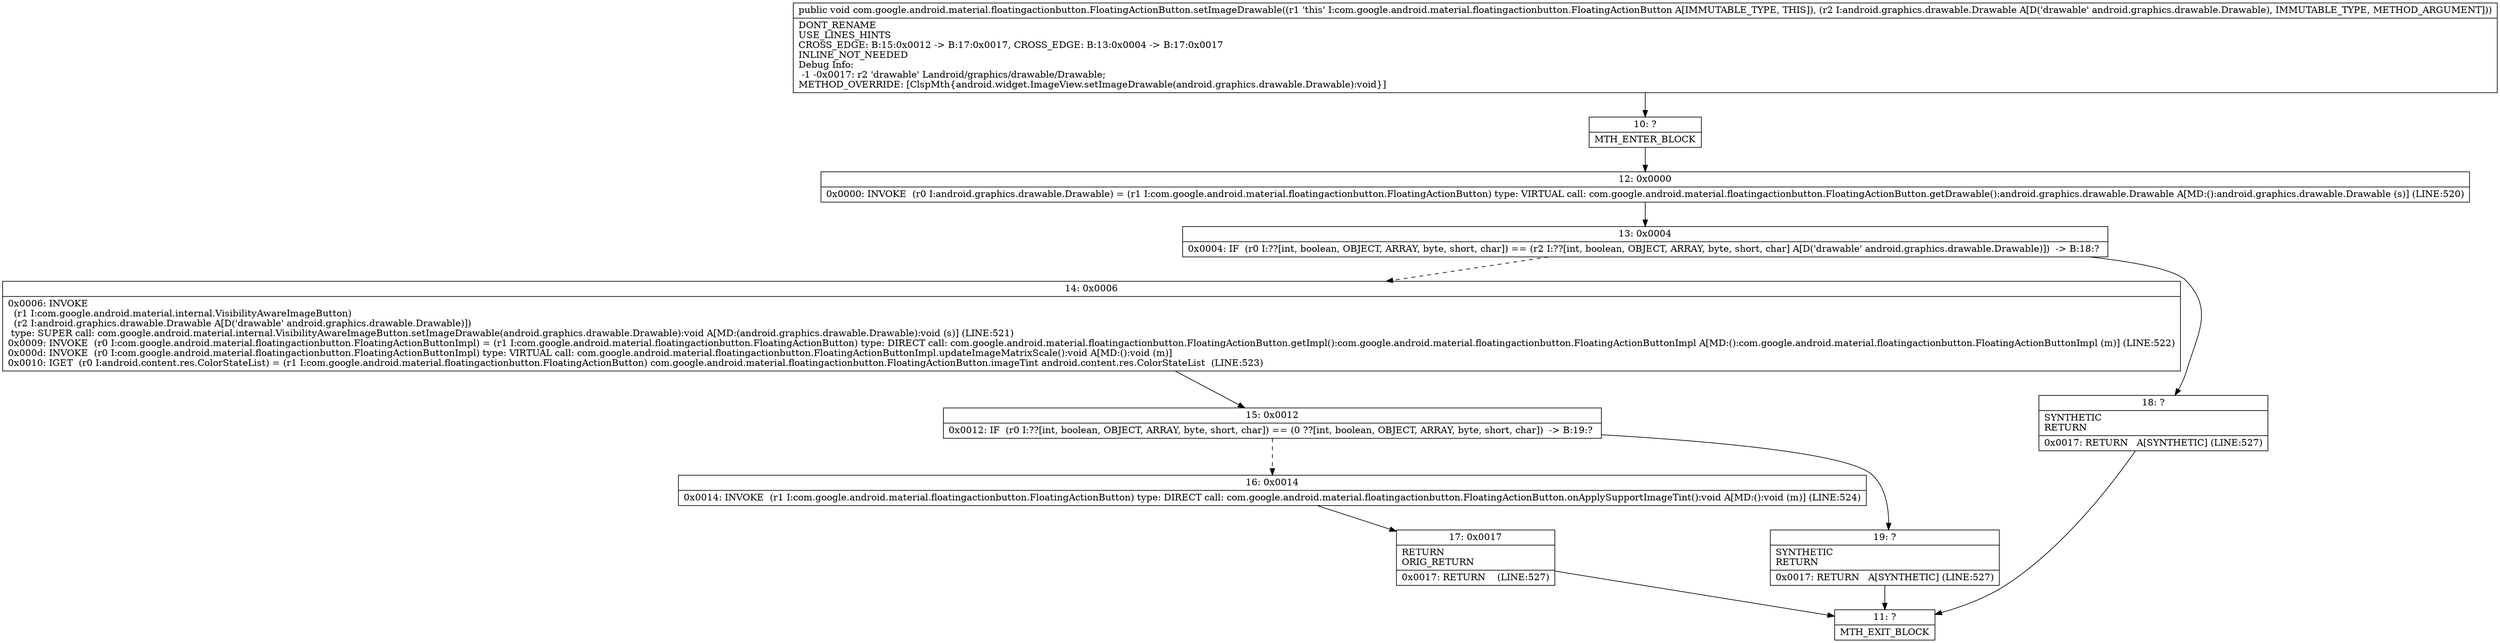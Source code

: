 digraph "CFG forcom.google.android.material.floatingactionbutton.FloatingActionButton.setImageDrawable(Landroid\/graphics\/drawable\/Drawable;)V" {
Node_10 [shape=record,label="{10\:\ ?|MTH_ENTER_BLOCK\l}"];
Node_12 [shape=record,label="{12\:\ 0x0000|0x0000: INVOKE  (r0 I:android.graphics.drawable.Drawable) = (r1 I:com.google.android.material.floatingactionbutton.FloatingActionButton) type: VIRTUAL call: com.google.android.material.floatingactionbutton.FloatingActionButton.getDrawable():android.graphics.drawable.Drawable A[MD:():android.graphics.drawable.Drawable (s)] (LINE:520)\l}"];
Node_13 [shape=record,label="{13\:\ 0x0004|0x0004: IF  (r0 I:??[int, boolean, OBJECT, ARRAY, byte, short, char]) == (r2 I:??[int, boolean, OBJECT, ARRAY, byte, short, char] A[D('drawable' android.graphics.drawable.Drawable)])  \-\> B:18:? \l}"];
Node_14 [shape=record,label="{14\:\ 0x0006|0x0006: INVOKE  \l  (r1 I:com.google.android.material.internal.VisibilityAwareImageButton)\l  (r2 I:android.graphics.drawable.Drawable A[D('drawable' android.graphics.drawable.Drawable)])\l type: SUPER call: com.google.android.material.internal.VisibilityAwareImageButton.setImageDrawable(android.graphics.drawable.Drawable):void A[MD:(android.graphics.drawable.Drawable):void (s)] (LINE:521)\l0x0009: INVOKE  (r0 I:com.google.android.material.floatingactionbutton.FloatingActionButtonImpl) = (r1 I:com.google.android.material.floatingactionbutton.FloatingActionButton) type: DIRECT call: com.google.android.material.floatingactionbutton.FloatingActionButton.getImpl():com.google.android.material.floatingactionbutton.FloatingActionButtonImpl A[MD:():com.google.android.material.floatingactionbutton.FloatingActionButtonImpl (m)] (LINE:522)\l0x000d: INVOKE  (r0 I:com.google.android.material.floatingactionbutton.FloatingActionButtonImpl) type: VIRTUAL call: com.google.android.material.floatingactionbutton.FloatingActionButtonImpl.updateImageMatrixScale():void A[MD:():void (m)]\l0x0010: IGET  (r0 I:android.content.res.ColorStateList) = (r1 I:com.google.android.material.floatingactionbutton.FloatingActionButton) com.google.android.material.floatingactionbutton.FloatingActionButton.imageTint android.content.res.ColorStateList  (LINE:523)\l}"];
Node_15 [shape=record,label="{15\:\ 0x0012|0x0012: IF  (r0 I:??[int, boolean, OBJECT, ARRAY, byte, short, char]) == (0 ??[int, boolean, OBJECT, ARRAY, byte, short, char])  \-\> B:19:? \l}"];
Node_16 [shape=record,label="{16\:\ 0x0014|0x0014: INVOKE  (r1 I:com.google.android.material.floatingactionbutton.FloatingActionButton) type: DIRECT call: com.google.android.material.floatingactionbutton.FloatingActionButton.onApplySupportImageTint():void A[MD:():void (m)] (LINE:524)\l}"];
Node_17 [shape=record,label="{17\:\ 0x0017|RETURN\lORIG_RETURN\l|0x0017: RETURN    (LINE:527)\l}"];
Node_11 [shape=record,label="{11\:\ ?|MTH_EXIT_BLOCK\l}"];
Node_19 [shape=record,label="{19\:\ ?|SYNTHETIC\lRETURN\l|0x0017: RETURN   A[SYNTHETIC] (LINE:527)\l}"];
Node_18 [shape=record,label="{18\:\ ?|SYNTHETIC\lRETURN\l|0x0017: RETURN   A[SYNTHETIC] (LINE:527)\l}"];
MethodNode[shape=record,label="{public void com.google.android.material.floatingactionbutton.FloatingActionButton.setImageDrawable((r1 'this' I:com.google.android.material.floatingactionbutton.FloatingActionButton A[IMMUTABLE_TYPE, THIS]), (r2 I:android.graphics.drawable.Drawable A[D('drawable' android.graphics.drawable.Drawable), IMMUTABLE_TYPE, METHOD_ARGUMENT]))  | DONT_RENAME\lUSE_LINES_HINTS\lCROSS_EDGE: B:15:0x0012 \-\> B:17:0x0017, CROSS_EDGE: B:13:0x0004 \-\> B:17:0x0017\lINLINE_NOT_NEEDED\lDebug Info:\l  \-1 \-0x0017: r2 'drawable' Landroid\/graphics\/drawable\/Drawable;\lMETHOD_OVERRIDE: [ClspMth\{android.widget.ImageView.setImageDrawable(android.graphics.drawable.Drawable):void\}]\l}"];
MethodNode -> Node_10;Node_10 -> Node_12;
Node_12 -> Node_13;
Node_13 -> Node_14[style=dashed];
Node_13 -> Node_18;
Node_14 -> Node_15;
Node_15 -> Node_16[style=dashed];
Node_15 -> Node_19;
Node_16 -> Node_17;
Node_17 -> Node_11;
Node_19 -> Node_11;
Node_18 -> Node_11;
}

